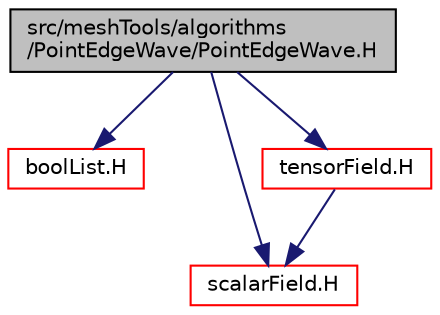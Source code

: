 digraph "src/meshTools/algorithms/PointEdgeWave/PointEdgeWave.H"
{
  bgcolor="transparent";
  edge [fontname="Helvetica",fontsize="10",labelfontname="Helvetica",labelfontsize="10"];
  node [fontname="Helvetica",fontsize="10",shape=record];
  Node1 [label="src/meshTools/algorithms\l/PointEdgeWave/PointEdgeWave.H",height=0.2,width=0.4,color="black", fillcolor="grey75", style="filled", fontcolor="black"];
  Node1 -> Node2 [color="midnightblue",fontsize="10",style="solid",fontname="Helvetica"];
  Node2 [label="boolList.H",height=0.2,width=0.4,color="red",URL="$a08976.html"];
  Node1 -> Node3 [color="midnightblue",fontsize="10",style="solid",fontname="Helvetica"];
  Node3 [label="scalarField.H",height=0.2,width=0.4,color="red",URL="$a08130.html"];
  Node1 -> Node4 [color="midnightblue",fontsize="10",style="solid",fontname="Helvetica"];
  Node4 [label="tensorField.H",height=0.2,width=0.4,color="red",URL="$a08150.html"];
  Node4 -> Node3 [color="midnightblue",fontsize="10",style="solid",fontname="Helvetica"];
}

